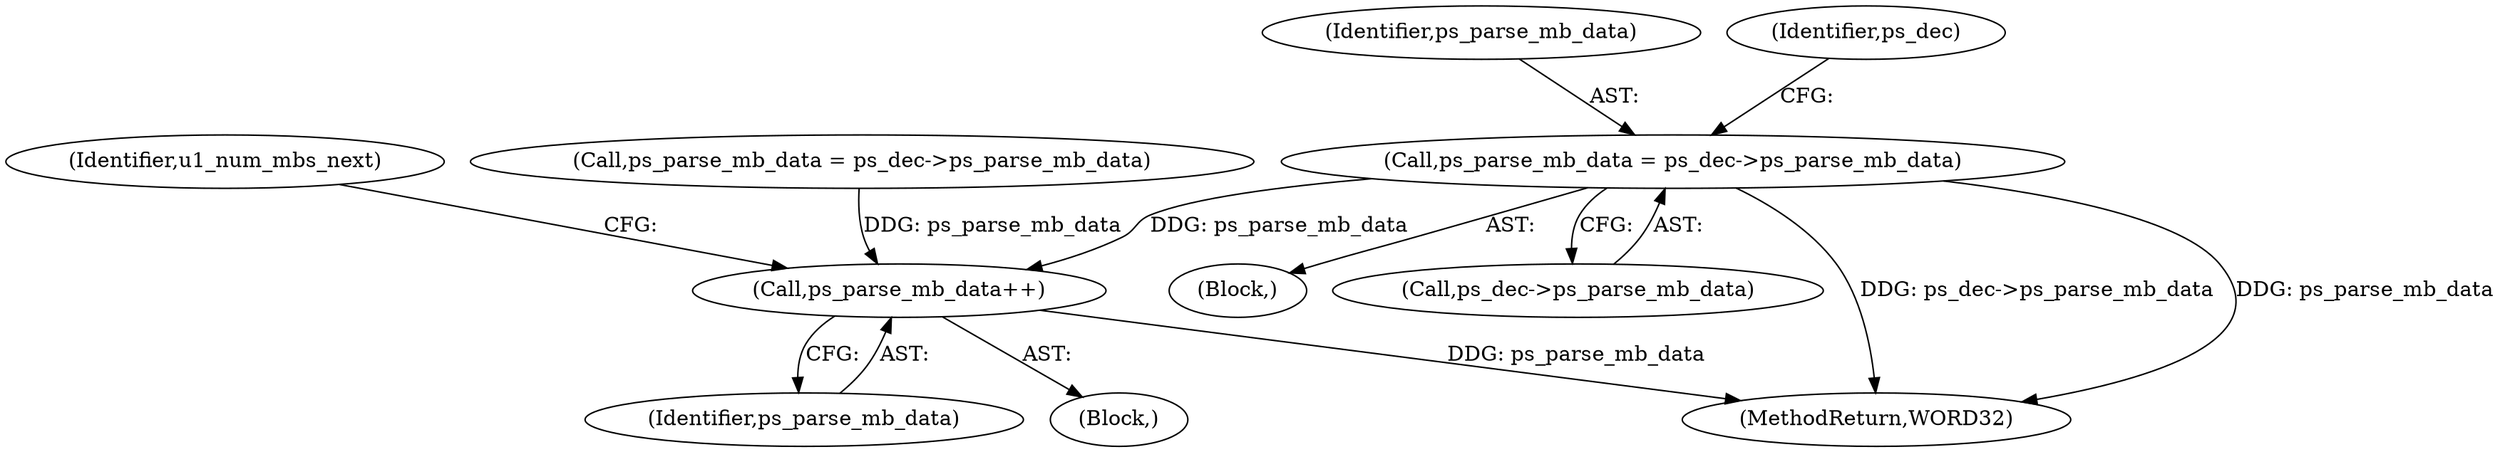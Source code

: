 digraph "0_Android_cc676ebd95247646e67907ccab150fb77a847335_0@pointer" {
"1001221" [label="(Call,ps_parse_mb_data = ps_dec->ps_parse_mb_data)"];
"1001164" [label="(Call,ps_parse_mb_data++)"];
"1001213" [label="(Block,)"];
"1001167" [label="(Identifier,u1_num_mbs_next)"];
"1001223" [label="(Call,ps_dec->ps_parse_mb_data)"];
"1000966" [label="(Call,ps_parse_mb_data = ps_dec->ps_parse_mb_data)"];
"1001222" [label="(Identifier,ps_parse_mb_data)"];
"1001164" [label="(Call,ps_parse_mb_data++)"];
"1001165" [label="(Identifier,ps_parse_mb_data)"];
"1001350" [label="(MethodReturn,WORD32)"];
"1001228" [label="(Identifier,ps_dec)"];
"1001221" [label="(Call,ps_parse_mb_data = ps_dec->ps_parse_mb_data)"];
"1000997" [label="(Block,)"];
"1001221" -> "1001213"  [label="AST: "];
"1001221" -> "1001223"  [label="CFG: "];
"1001222" -> "1001221"  [label="AST: "];
"1001223" -> "1001221"  [label="AST: "];
"1001228" -> "1001221"  [label="CFG: "];
"1001221" -> "1001350"  [label="DDG: ps_dec->ps_parse_mb_data"];
"1001221" -> "1001350"  [label="DDG: ps_parse_mb_data"];
"1001221" -> "1001164"  [label="DDG: ps_parse_mb_data"];
"1001164" -> "1000997"  [label="AST: "];
"1001164" -> "1001165"  [label="CFG: "];
"1001165" -> "1001164"  [label="AST: "];
"1001167" -> "1001164"  [label="CFG: "];
"1001164" -> "1001350"  [label="DDG: ps_parse_mb_data"];
"1000966" -> "1001164"  [label="DDG: ps_parse_mb_data"];
}
